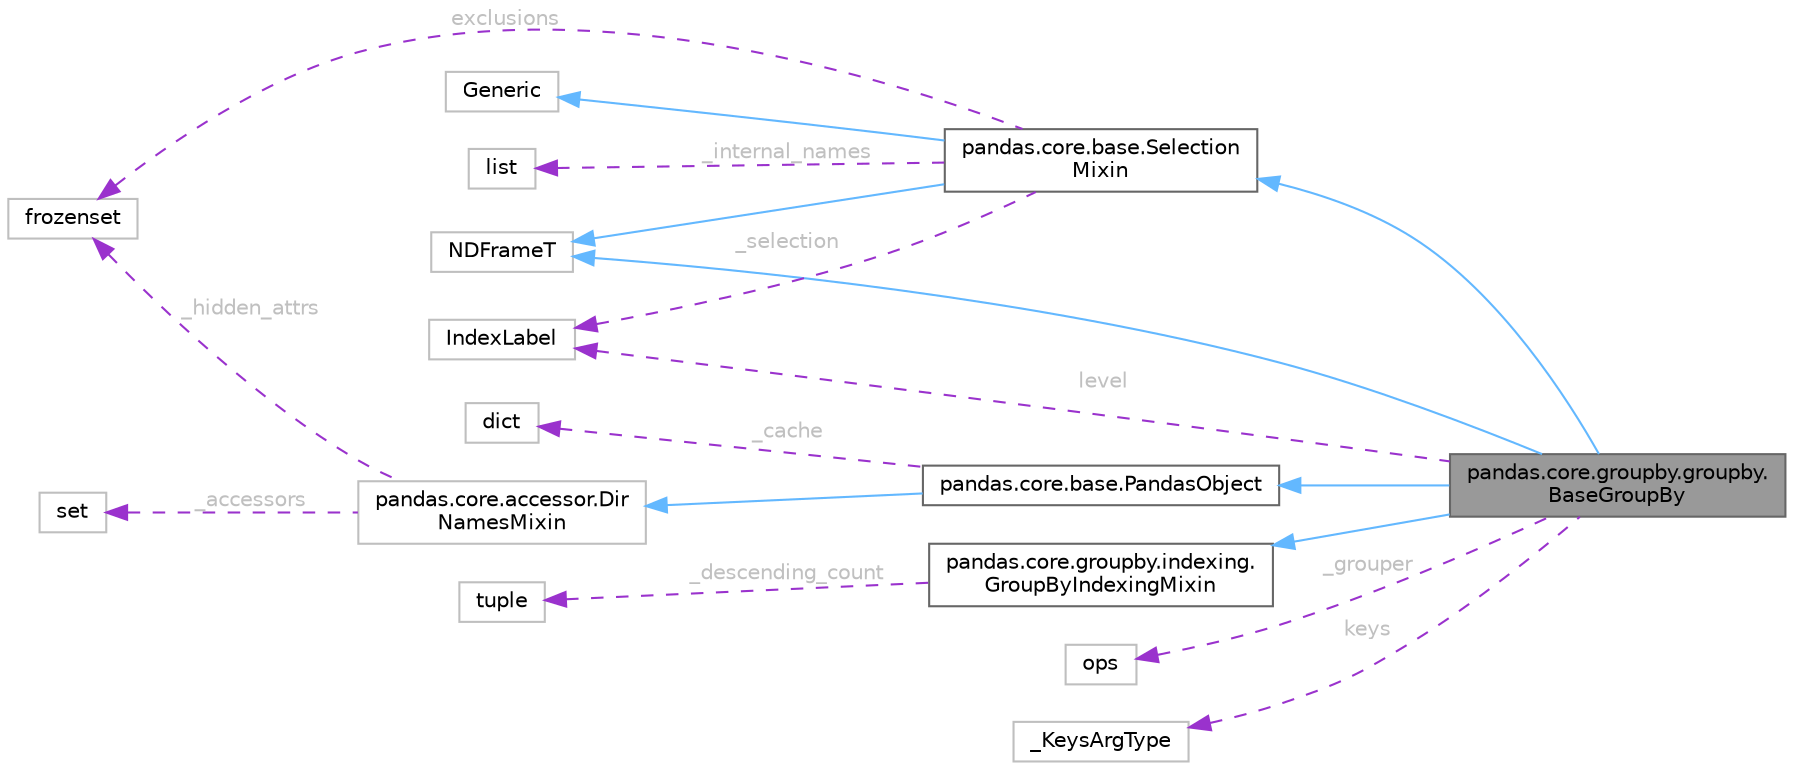 digraph "pandas.core.groupby.groupby.BaseGroupBy"
{
 // LATEX_PDF_SIZE
  bgcolor="transparent";
  edge [fontname=Helvetica,fontsize=10,labelfontname=Helvetica,labelfontsize=10];
  node [fontname=Helvetica,fontsize=10,shape=box,height=0.2,width=0.4];
  rankdir="LR";
  Node1 [id="Node000001",label="pandas.core.groupby.groupby.\lBaseGroupBy",height=0.2,width=0.4,color="gray40", fillcolor="grey60", style="filled", fontcolor="black",tooltip=" "];
  Node2 -> Node1 [id="edge1_Node000001_Node000002",dir="back",color="steelblue1",style="solid",tooltip=" "];
  Node2 [id="Node000002",label="pandas.core.base.PandasObject",height=0.2,width=0.4,color="gray40", fillcolor="white", style="filled",URL="$d9/d19/classpandas_1_1core_1_1base_1_1PandasObject.html",tooltip=" "];
  Node3 -> Node2 [id="edge2_Node000002_Node000003",dir="back",color="steelblue1",style="solid",tooltip=" "];
  Node3 [id="Node000003",label="pandas.core.accessor.Dir\lNamesMixin",height=0.2,width=0.4,color="grey75", fillcolor="white", style="filled",URL="$df/dd9/classpandas_1_1core_1_1accessor_1_1DirNamesMixin.html",tooltip=" "];
  Node4 -> Node3 [id="edge3_Node000003_Node000004",dir="back",color="darkorchid3",style="dashed",tooltip=" ",label=" _accessors",fontcolor="grey" ];
  Node4 [id="Node000004",label="set",height=0.2,width=0.4,color="grey75", fillcolor="white", style="filled",tooltip=" "];
  Node5 -> Node3 [id="edge4_Node000003_Node000005",dir="back",color="darkorchid3",style="dashed",tooltip=" ",label=" _hidden_attrs",fontcolor="grey" ];
  Node5 [id="Node000005",label="frozenset",height=0.2,width=0.4,color="grey75", fillcolor="white", style="filled",tooltip=" "];
  Node6 -> Node2 [id="edge5_Node000002_Node000006",dir="back",color="darkorchid3",style="dashed",tooltip=" ",label=" _cache",fontcolor="grey" ];
  Node6 [id="Node000006",label="dict",height=0.2,width=0.4,color="grey75", fillcolor="white", style="filled",tooltip=" "];
  Node7 -> Node1 [id="edge6_Node000001_Node000007",dir="back",color="steelblue1",style="solid",tooltip=" "];
  Node7 [id="Node000007",label="pandas.core.base.Selection\lMixin",height=0.2,width=0.4,color="gray40", fillcolor="white", style="filled",URL="$d8/d8c/classpandas_1_1core_1_1base_1_1SelectionMixin.html",tooltip=" "];
  Node8 -> Node7 [id="edge7_Node000007_Node000008",dir="back",color="steelblue1",style="solid",tooltip=" "];
  Node8 [id="Node000008",label="Generic",height=0.2,width=0.4,color="grey75", fillcolor="white", style="filled",URL="$d7/d8b/classGeneric.html",tooltip=" "];
  Node9 -> Node7 [id="edge8_Node000007_Node000009",dir="back",color="steelblue1",style="solid",tooltip=" "];
  Node9 [id="Node000009",label="NDFrameT",height=0.2,width=0.4,color="grey75", fillcolor="white", style="filled",URL="$d9/ddf/classNDFrameT.html",tooltip=" "];
  Node10 -> Node7 [id="edge9_Node000007_Node000010",dir="back",color="darkorchid3",style="dashed",tooltip=" ",label=" _selection",fontcolor="grey" ];
  Node10 [id="Node000010",label="IndexLabel",height=0.2,width=0.4,color="grey75", fillcolor="white", style="filled",tooltip=" "];
  Node5 -> Node7 [id="edge10_Node000007_Node000005",dir="back",color="darkorchid3",style="dashed",tooltip=" ",label=" exclusions",fontcolor="grey" ];
  Node11 -> Node7 [id="edge11_Node000007_Node000011",dir="back",color="darkorchid3",style="dashed",tooltip=" ",label=" _internal_names",fontcolor="grey" ];
  Node11 [id="Node000011",label="list",height=0.2,width=0.4,color="grey75", fillcolor="white", style="filled",tooltip=" "];
  Node9 -> Node1 [id="edge12_Node000001_Node000009",dir="back",color="steelblue1",style="solid",tooltip=" "];
  Node12 -> Node1 [id="edge13_Node000001_Node000012",dir="back",color="steelblue1",style="solid",tooltip=" "];
  Node12 [id="Node000012",label="pandas.core.groupby.indexing.\lGroupByIndexingMixin",height=0.2,width=0.4,color="gray40", fillcolor="white", style="filled",URL="$da/d55/classpandas_1_1core_1_1groupby_1_1indexing_1_1GroupByIndexingMixin.html",tooltip=" "];
  Node13 -> Node12 [id="edge14_Node000012_Node000013",dir="back",color="darkorchid3",style="dashed",tooltip=" ",label=" _descending_count",fontcolor="grey" ];
  Node13 [id="Node000013",label="tuple",height=0.2,width=0.4,color="grey75", fillcolor="white", style="filled",tooltip=" "];
  Node14 -> Node1 [id="edge15_Node000001_Node000014",dir="back",color="darkorchid3",style="dashed",tooltip=" ",label=" _grouper",fontcolor="grey" ];
  Node14 [id="Node000014",label="ops",height=0.2,width=0.4,color="grey75", fillcolor="white", style="filled",tooltip=" "];
  Node15 -> Node1 [id="edge16_Node000001_Node000015",dir="back",color="darkorchid3",style="dashed",tooltip=" ",label=" keys",fontcolor="grey" ];
  Node15 [id="Node000015",label="_KeysArgType",height=0.2,width=0.4,color="grey75", fillcolor="white", style="filled",tooltip=" "];
  Node10 -> Node1 [id="edge17_Node000001_Node000010",dir="back",color="darkorchid3",style="dashed",tooltip=" ",label=" level",fontcolor="grey" ];
}
